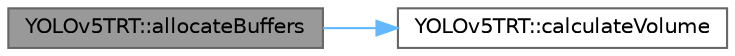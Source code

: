 digraph "YOLOv5TRT::allocateBuffers"
{
 // LATEX_PDF_SIZE
  bgcolor="transparent";
  edge [fontname=Helvetica,fontsize=10,labelfontname=Helvetica,labelfontsize=10];
  node [fontname=Helvetica,fontsize=10,shape=box,height=0.2,width=0.4];
  rankdir="LR";
  Node1 [id="Node000001",label="YOLOv5TRT::allocateBuffers",height=0.2,width=0.4,color="gray40", fillcolor="grey60", style="filled", fontcolor="black",tooltip=" "];
  Node1 -> Node2 [id="edge1_Node000001_Node000002",color="steelblue1",style="solid",tooltip=" "];
  Node2 [id="Node000002",label="YOLOv5TRT::calculateVolume",height=0.2,width=0.4,color="grey40", fillcolor="white", style="filled",URL="$classYOLOv5TRT.html#a37f31d30d8bb81205daa7e1a6ccc5351",tooltip="Calcula o volume (número total de elementos) de um tensor dado suas dimensões."];
}

